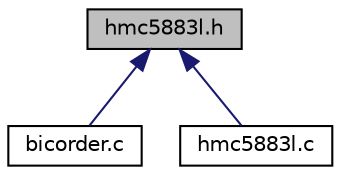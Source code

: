 digraph "hmc5883l.h"
{
  edge [fontname="Helvetica",fontsize="10",labelfontname="Helvetica",labelfontsize="10"];
  node [fontname="Helvetica",fontsize="10",shape=record];
  Node1 [label="hmc5883l.h",height=0.2,width=0.4,color="black", fillcolor="grey75", style="filled", fontcolor="black"];
  Node1 -> Node2 [dir="back",color="midnightblue",fontsize="10",style="solid"];
  Node2 [label="bicorder.c",height=0.2,width=0.4,color="black", fillcolor="white", style="filled",URL="$bicorder_8c.html",tooltip="A Tricorder inspired project using the Gray Cat Labs MoonLander. "];
  Node1 -> Node3 [dir="back",color="midnightblue",fontsize="10",style="solid"];
  Node3 [label="hmc5883l.c",height=0.2,width=0.4,color="black", fillcolor="white", style="filled",URL="$hmc5883l_8c.html",tooltip="A library for the HMC5883L 3-axis I2C magnetometer. "];
}
